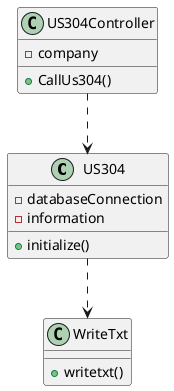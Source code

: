 @startuml
'https://plantuml.com/class-diagram




class US304{
-databaseConnection
-information
+initialize()
}

class US304Controller{
-company
+CallUs304()
}

class WriteTxt{
+writetxt()
}



US304Controller..>US304

US304 ..> WriteTxt


@enduml
